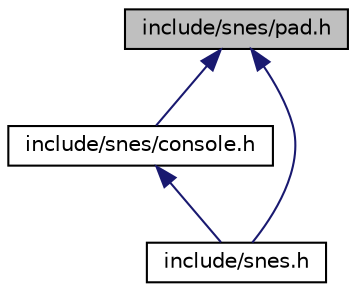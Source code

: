 digraph "include/snes/pad.h"
{
 // LATEX_PDF_SIZE
  edge [fontname="Helvetica",fontsize="10",labelfontname="Helvetica",labelfontsize="10"];
  node [fontname="Helvetica",fontsize="10",shape=record];
  Node1 [label="include/snes/pad.h",height=0.2,width=0.4,color="black", fillcolor="grey75", style="filled", fontcolor="black",tooltip="pad support."];
  Node1 -> Node2 [dir="back",color="midnightblue",fontsize="10",style="solid",fontname="Helvetica"];
  Node2 [label="include/snes/console.h",height=0.2,width=0.4,color="black", fillcolor="white", style="filled",URL="$console_8h.html",tooltip="snes generic console support."];
  Node2 -> Node3 [dir="back",color="midnightblue",fontsize="10",style="solid",fontname="Helvetica"];
  Node3 [label="include/snes.h",height=0.2,width=0.4,color="black", fillcolor="white", style="filled",URL="$snes_8h.html",tooltip="the master include file for snes applications."];
  Node1 -> Node3 [dir="back",color="midnightblue",fontsize="10",style="solid",fontname="Helvetica"];
}
